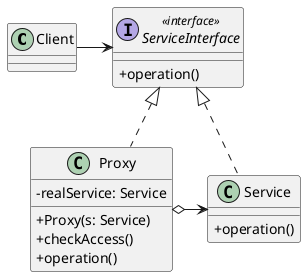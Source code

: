 @startuml Proxy Structure
skinparam ClassAttributeIconSize 0

class Client

interface ServiceInterface <<interface>> {
  + operation()
}

class Service implements ServiceInterface {
  + operation()
}

class Proxy implements ServiceInterface {
  - realService: Service
  + Proxy(s: Service)
  + checkAccess()
  + operation()
}

Proxy o-> Service

Client -> ServiceInterface
@enduml